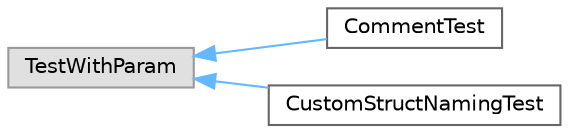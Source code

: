 digraph "Graphical Class Hierarchy"
{
 // LATEX_PDF_SIZE
  bgcolor="transparent";
  edge [fontname=Helvetica,fontsize=10,labelfontname=Helvetica,labelfontsize=10];
  node [fontname=Helvetica,fontsize=10,shape=box,height=0.2,width=0.4];
  rankdir="LR";
  Node0 [id="Node000000",label="TestWithParam",height=0.2,width=0.4,color="grey60", fillcolor="#E0E0E0", style="filled",tooltip=" "];
  Node0 -> Node1 [id="edge621_Node000000_Node000001",dir="back",color="steelblue1",style="solid",tooltip=" "];
  Node1 [id="Node000001",label="CommentTest",height=0.2,width=0.4,color="grey40", fillcolor="white", style="filled",URL="$classCommentTest.html",tooltip=" "];
  Node0 -> Node2 [id="edge622_Node000000_Node000002",dir="back",color="steelblue1",style="solid",tooltip=" "];
  Node2 [id="Node000002",label="CustomStructNamingTest",height=0.2,width=0.4,color="grey40", fillcolor="white", style="filled",URL="$classCustomStructNamingTest.html",tooltip=" "];
}
